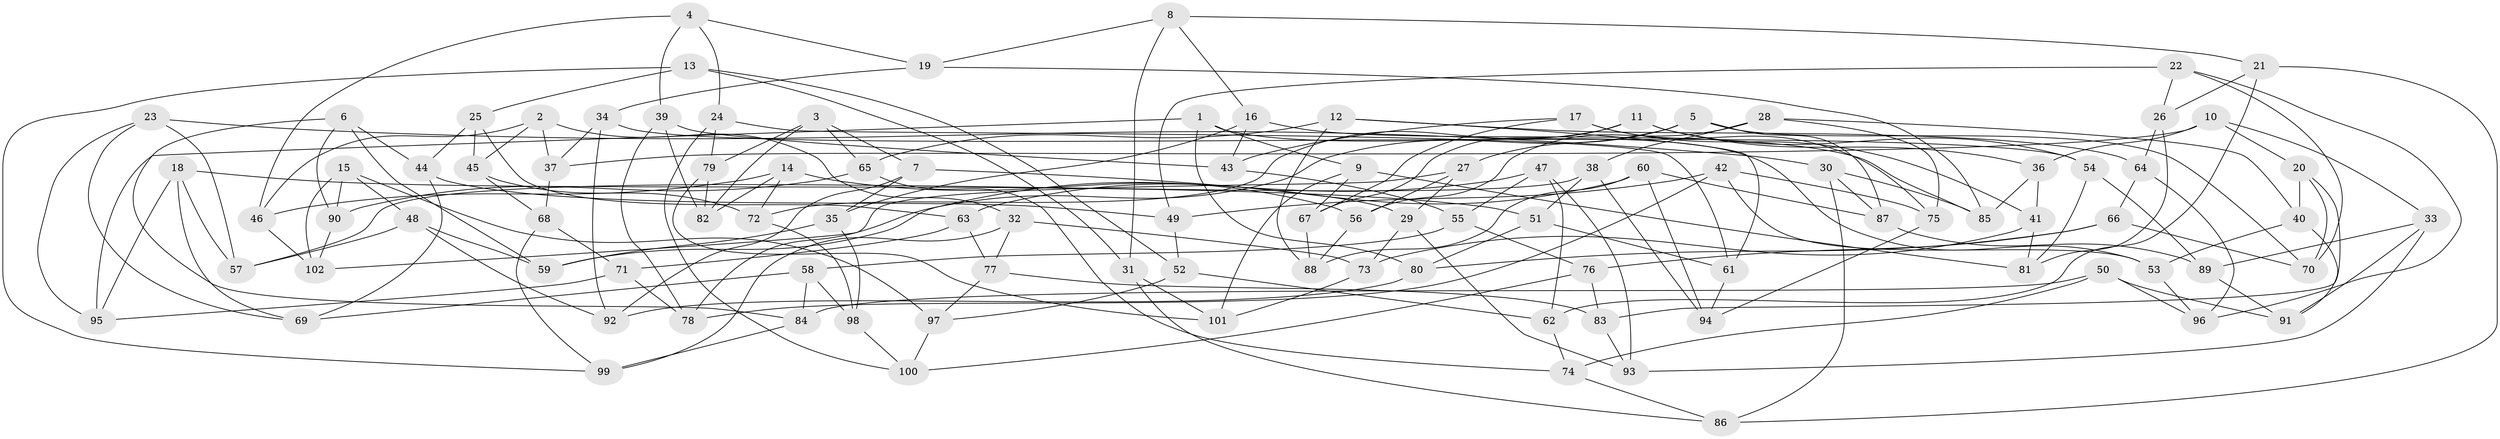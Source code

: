 // Generated by graph-tools (version 1.1) at 2025/16/03/09/25 04:16:44]
// undirected, 102 vertices, 204 edges
graph export_dot {
graph [start="1"]
  node [color=gray90,style=filled];
  1;
  2;
  3;
  4;
  5;
  6;
  7;
  8;
  9;
  10;
  11;
  12;
  13;
  14;
  15;
  16;
  17;
  18;
  19;
  20;
  21;
  22;
  23;
  24;
  25;
  26;
  27;
  28;
  29;
  30;
  31;
  32;
  33;
  34;
  35;
  36;
  37;
  38;
  39;
  40;
  41;
  42;
  43;
  44;
  45;
  46;
  47;
  48;
  49;
  50;
  51;
  52;
  53;
  54;
  55;
  56;
  57;
  58;
  59;
  60;
  61;
  62;
  63;
  64;
  65;
  66;
  67;
  68;
  69;
  70;
  71;
  72;
  73;
  74;
  75;
  76;
  77;
  78;
  79;
  80;
  81;
  82;
  83;
  84;
  85;
  86;
  87;
  88;
  89;
  90;
  91;
  92;
  93;
  94;
  95;
  96;
  97;
  98;
  99;
  100;
  101;
  102;
  1 -- 53;
  1 -- 9;
  1 -- 80;
  1 -- 95;
  2 -- 45;
  2 -- 37;
  2 -- 32;
  2 -- 46;
  3 -- 79;
  3 -- 65;
  3 -- 82;
  3 -- 7;
  4 -- 39;
  4 -- 46;
  4 -- 19;
  4 -- 24;
  5 -- 27;
  5 -- 70;
  5 -- 87;
  5 -- 78;
  6 -- 59;
  6 -- 90;
  6 -- 84;
  6 -- 44;
  7 -- 29;
  7 -- 92;
  7 -- 35;
  8 -- 16;
  8 -- 19;
  8 -- 21;
  8 -- 31;
  9 -- 101;
  9 -- 81;
  9 -- 67;
  10 -- 33;
  10 -- 36;
  10 -- 37;
  10 -- 20;
  11 -- 54;
  11 -- 36;
  11 -- 67;
  11 -- 72;
  12 -- 64;
  12 -- 61;
  12 -- 65;
  12 -- 88;
  13 -- 52;
  13 -- 99;
  13 -- 31;
  13 -- 25;
  14 -- 56;
  14 -- 82;
  14 -- 46;
  14 -- 72;
  15 -- 90;
  15 -- 102;
  15 -- 48;
  15 -- 97;
  16 -- 85;
  16 -- 43;
  16 -- 35;
  17 -- 75;
  17 -- 41;
  17 -- 67;
  17 -- 43;
  18 -- 95;
  18 -- 57;
  18 -- 69;
  18 -- 51;
  19 -- 34;
  19 -- 85;
  20 -- 83;
  20 -- 70;
  20 -- 40;
  21 -- 86;
  21 -- 26;
  21 -- 62;
  22 -- 49;
  22 -- 70;
  22 -- 96;
  22 -- 26;
  23 -- 30;
  23 -- 95;
  23 -- 69;
  23 -- 57;
  24 -- 100;
  24 -- 61;
  24 -- 79;
  25 -- 63;
  25 -- 45;
  25 -- 44;
  26 -- 64;
  26 -- 81;
  27 -- 29;
  27 -- 102;
  27 -- 56;
  28 -- 75;
  28 -- 56;
  28 -- 40;
  28 -- 38;
  29 -- 93;
  29 -- 73;
  30 -- 87;
  30 -- 86;
  30 -- 85;
  31 -- 86;
  31 -- 101;
  32 -- 77;
  32 -- 73;
  32 -- 99;
  33 -- 89;
  33 -- 91;
  33 -- 93;
  34 -- 37;
  34 -- 92;
  34 -- 54;
  35 -- 59;
  35 -- 98;
  36 -- 41;
  36 -- 85;
  37 -- 68;
  38 -- 94;
  38 -- 51;
  38 -- 57;
  39 -- 78;
  39 -- 43;
  39 -- 82;
  40 -- 53;
  40 -- 91;
  41 -- 73;
  41 -- 81;
  42 -- 75;
  42 -- 53;
  42 -- 78;
  42 -- 49;
  43 -- 55;
  44 -- 69;
  44 -- 49;
  45 -- 68;
  45 -- 72;
  46 -- 102;
  47 -- 93;
  47 -- 55;
  47 -- 59;
  47 -- 62;
  48 -- 92;
  48 -- 57;
  48 -- 59;
  49 -- 52;
  50 -- 74;
  50 -- 96;
  50 -- 84;
  50 -- 91;
  51 -- 80;
  51 -- 61;
  52 -- 62;
  52 -- 97;
  53 -- 96;
  54 -- 81;
  54 -- 89;
  55 -- 58;
  55 -- 76;
  56 -- 88;
  58 -- 98;
  58 -- 69;
  58 -- 84;
  60 -- 63;
  60 -- 87;
  60 -- 94;
  60 -- 88;
  61 -- 94;
  62 -- 74;
  63 -- 77;
  63 -- 71;
  64 -- 96;
  64 -- 66;
  65 -- 74;
  65 -- 90;
  66 -- 70;
  66 -- 76;
  66 -- 80;
  67 -- 88;
  68 -- 99;
  68 -- 71;
  71 -- 95;
  71 -- 78;
  72 -- 98;
  73 -- 101;
  74 -- 86;
  75 -- 94;
  76 -- 83;
  76 -- 100;
  77 -- 97;
  77 -- 83;
  79 -- 82;
  79 -- 101;
  80 -- 92;
  83 -- 93;
  84 -- 99;
  87 -- 89;
  89 -- 91;
  90 -- 102;
  97 -- 100;
  98 -- 100;
}
